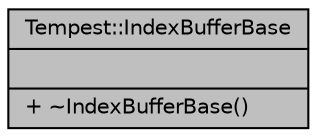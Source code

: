 digraph "Tempest::IndexBufferBase"
{
  edge [fontname="Helvetica",fontsize="10",labelfontname="Helvetica",labelfontsize="10"];
  node [fontname="Helvetica",fontsize="10",shape=record];
  Node3 [label="{Tempest::IndexBufferBase\n||+ ~IndexBufferBase()\l}",height=0.2,width=0.4,color="black", fillcolor="grey75", style="filled", fontcolor="black"];
}
